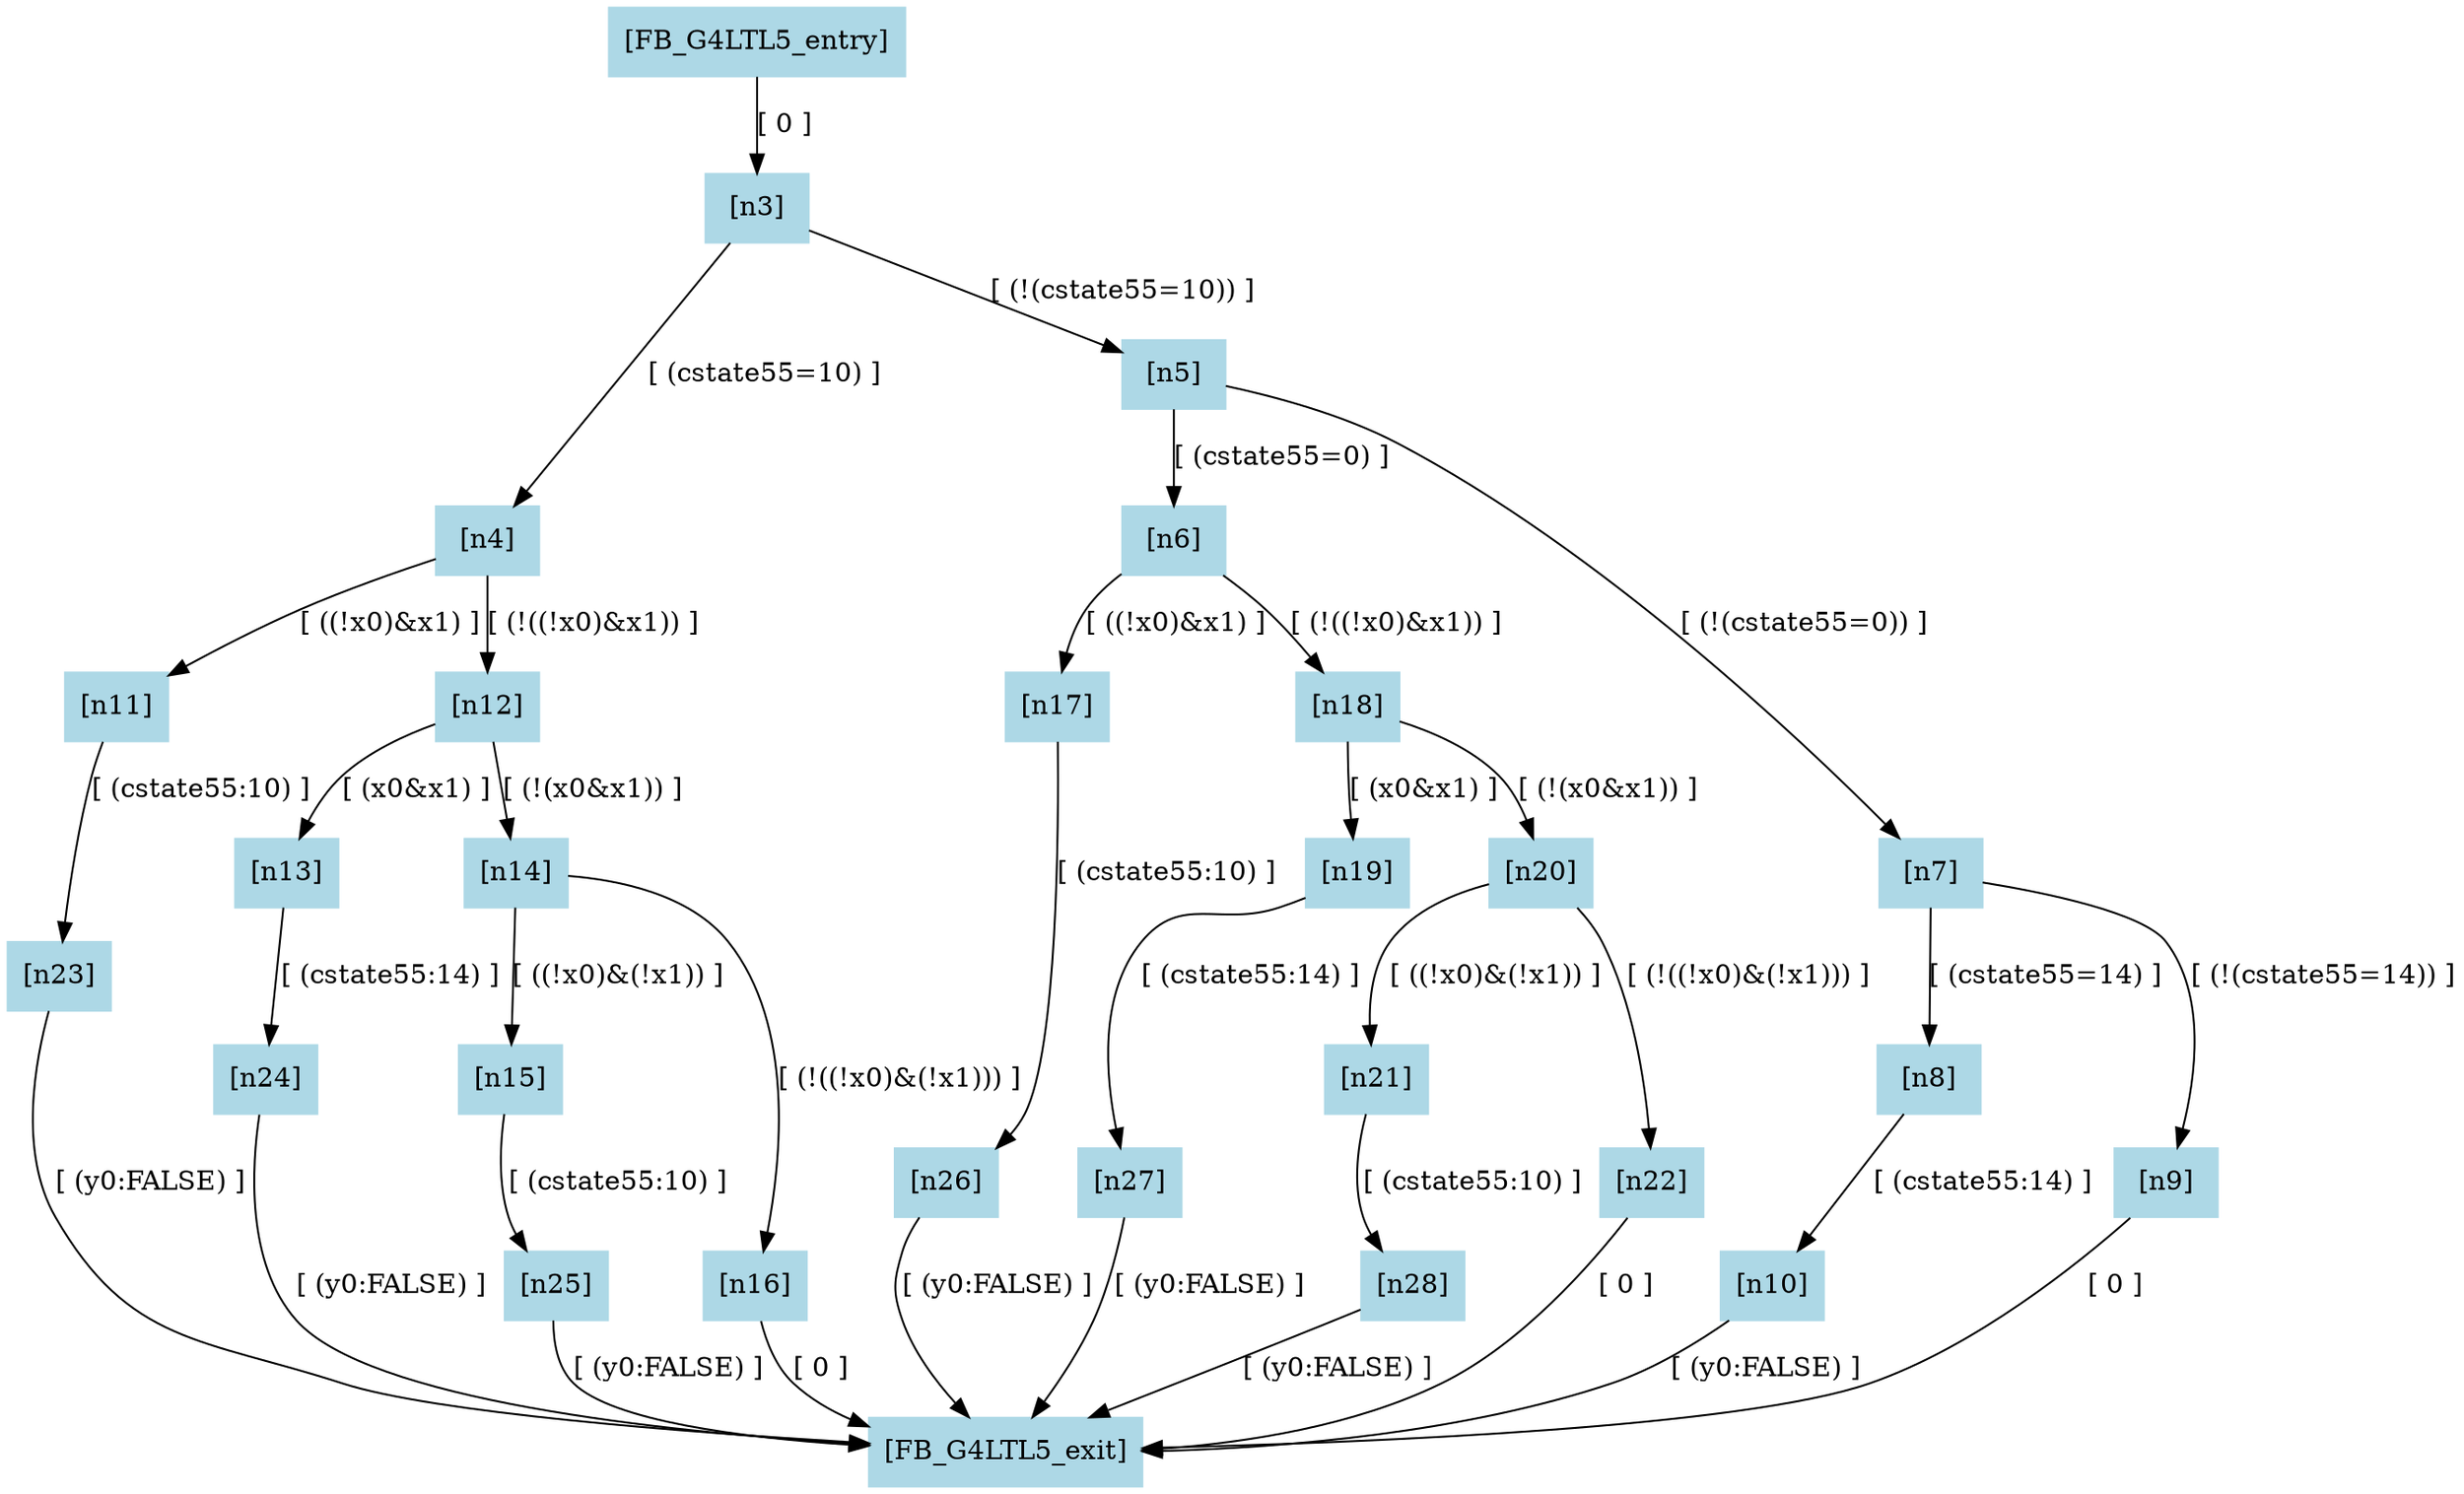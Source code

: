 digraph "FB_G4LTL5" {
"[FB_G4LTL5_entry]" [label="[FB_G4LTL5_entry]", color=lightblue,style=filled,shape=box]
"[n3]" [label="[n3]", color=lightblue,style=filled,shape=box]
"[n4]" [label="[n4]", color=lightblue,style=filled,shape=box]
"[n5]" [label="[n5]", color=lightblue,style=filled,shape=box]
"[n6]" [label="[n6]", color=lightblue,style=filled,shape=box]
"[n7]" [label="[n7]", color=lightblue,style=filled,shape=box]
"[n8]" [label="[n8]", color=lightblue,style=filled,shape=box]
"[n9]" [label="[n9]", color=lightblue,style=filled,shape=box]
"[n10]" [label="[n10]", color=lightblue,style=filled,shape=box]
"[n11]" [label="[n11]", color=lightblue,style=filled,shape=box]
"[n12]" [label="[n12]", color=lightblue,style=filled,shape=box]
"[n13]" [label="[n13]", color=lightblue,style=filled,shape=box]
"[n14]" [label="[n14]", color=lightblue,style=filled,shape=box]
"[n15]" [label="[n15]", color=lightblue,style=filled,shape=box]
"[n16]" [label="[n16]", color=lightblue,style=filled,shape=box]
"[n17]" [label="[n17]", color=lightblue,style=filled,shape=box]
"[n18]" [label="[n18]", color=lightblue,style=filled,shape=box]
"[n19]" [label="[n19]", color=lightblue,style=filled,shape=box]
"[n20]" [label="[n20]", color=lightblue,style=filled,shape=box]
"[n21]" [label="[n21]", color=lightblue,style=filled,shape=box]
"[n22]" [label="[n22]", color=lightblue,style=filled,shape=box]
"[n23]" [label="[n23]", color=lightblue,style=filled,shape=box]
"[n24]" [label="[n24]", color=lightblue,style=filled,shape=box]
"[n25]" [label="[n25]", color=lightblue,style=filled,shape=box]
"[n26]" [label="[n26]", color=lightblue,style=filled,shape=box]
"[n27]" [label="[n27]", color=lightblue,style=filled,shape=box]
"[n28]" [label="[n28]", color=lightblue,style=filled,shape=box]
"[FB_G4LTL5_exit]" [label="[FB_G4LTL5_exit]", color=lightblue,style=filled,shape=box]
"[FB_G4LTL5_entry]" -> "[n3]" [label="[ 0 ]",color=black]
"[n3]" -> "[n4]" [label="[ (cstate55=10) ]",color=black]
"[n3]" -> "[n5]" [label="[ (!(cstate55=10)) ]",color=black]
"[n5]" -> "[n6]" [label="[ (cstate55=0) ]",color=black]
"[n5]" -> "[n7]" [label="[ (!(cstate55=0)) ]",color=black]
"[n7]" -> "[n8]" [label="[ (cstate55=14) ]",color=black]
"[n7]" -> "[n9]" [label="[ (!(cstate55=14)) ]",color=black]
"[n9]" -> "[FB_G4LTL5_exit]" [label="[ 0 ]",color=black]
"[n8]" -> "[n10]" [label="[ (cstate55:14) ]",color=black]
"[n10]" -> "[FB_G4LTL5_exit]" [label="[ (y0:FALSE) ]",color=black]
"[n4]" -> "[n11]" [label="[ ((!x0)&x1) ]",color=black]
"[n4]" -> "[n12]" [label="[ (!((!x0)&x1)) ]",color=black]
"[n12]" -> "[n13]" [label="[ (x0&x1) ]",color=black]
"[n12]" -> "[n14]" [label="[ (!(x0&x1)) ]",color=black]
"[n14]" -> "[n15]" [label="[ ((!x0)&(!x1)) ]",color=black]
"[n14]" -> "[n16]" [label="[ (!((!x0)&(!x1))) ]",color=black]
"[n16]" -> "[FB_G4LTL5_exit]" [label="[ 0 ]",color=black]
"[n6]" -> "[n17]" [label="[ ((!x0)&x1) ]",color=black]
"[n6]" -> "[n18]" [label="[ (!((!x0)&x1)) ]",color=black]
"[n18]" -> "[n19]" [label="[ (x0&x1) ]",color=black]
"[n18]" -> "[n20]" [label="[ (!(x0&x1)) ]",color=black]
"[n20]" -> "[n21]" [label="[ ((!x0)&(!x1)) ]",color=black]
"[n20]" -> "[n22]" [label="[ (!((!x0)&(!x1))) ]",color=black]
"[n22]" -> "[FB_G4LTL5_exit]" [label="[ 0 ]",color=black]
"[n11]" -> "[n23]" [label="[ (cstate55:10) ]",color=black]
"[n23]" -> "[FB_G4LTL5_exit]" [label="[ (y0:FALSE) ]",color=black]
"[n13]" -> "[n24]" [label="[ (cstate55:14) ]",color=black]
"[n24]" -> "[FB_G4LTL5_exit]" [label="[ (y0:FALSE) ]",color=black]
"[n15]" -> "[n25]" [label="[ (cstate55:10) ]",color=black]
"[n25]" -> "[FB_G4LTL5_exit]" [label="[ (y0:FALSE) ]",color=black]
"[n17]" -> "[n26]" [label="[ (cstate55:10) ]",color=black]
"[n26]" -> "[FB_G4LTL5_exit]" [label="[ (y0:FALSE) ]",color=black]
"[n19]" -> "[n27]" [label="[ (cstate55:14) ]",color=black]
"[n27]" -> "[FB_G4LTL5_exit]" [label="[ (y0:FALSE) ]",color=black]
"[n21]" -> "[n28]" [label="[ (cstate55:10) ]",color=black]
"[n28]" -> "[FB_G4LTL5_exit]" [label="[ (y0:FALSE) ]",color=black]
}

